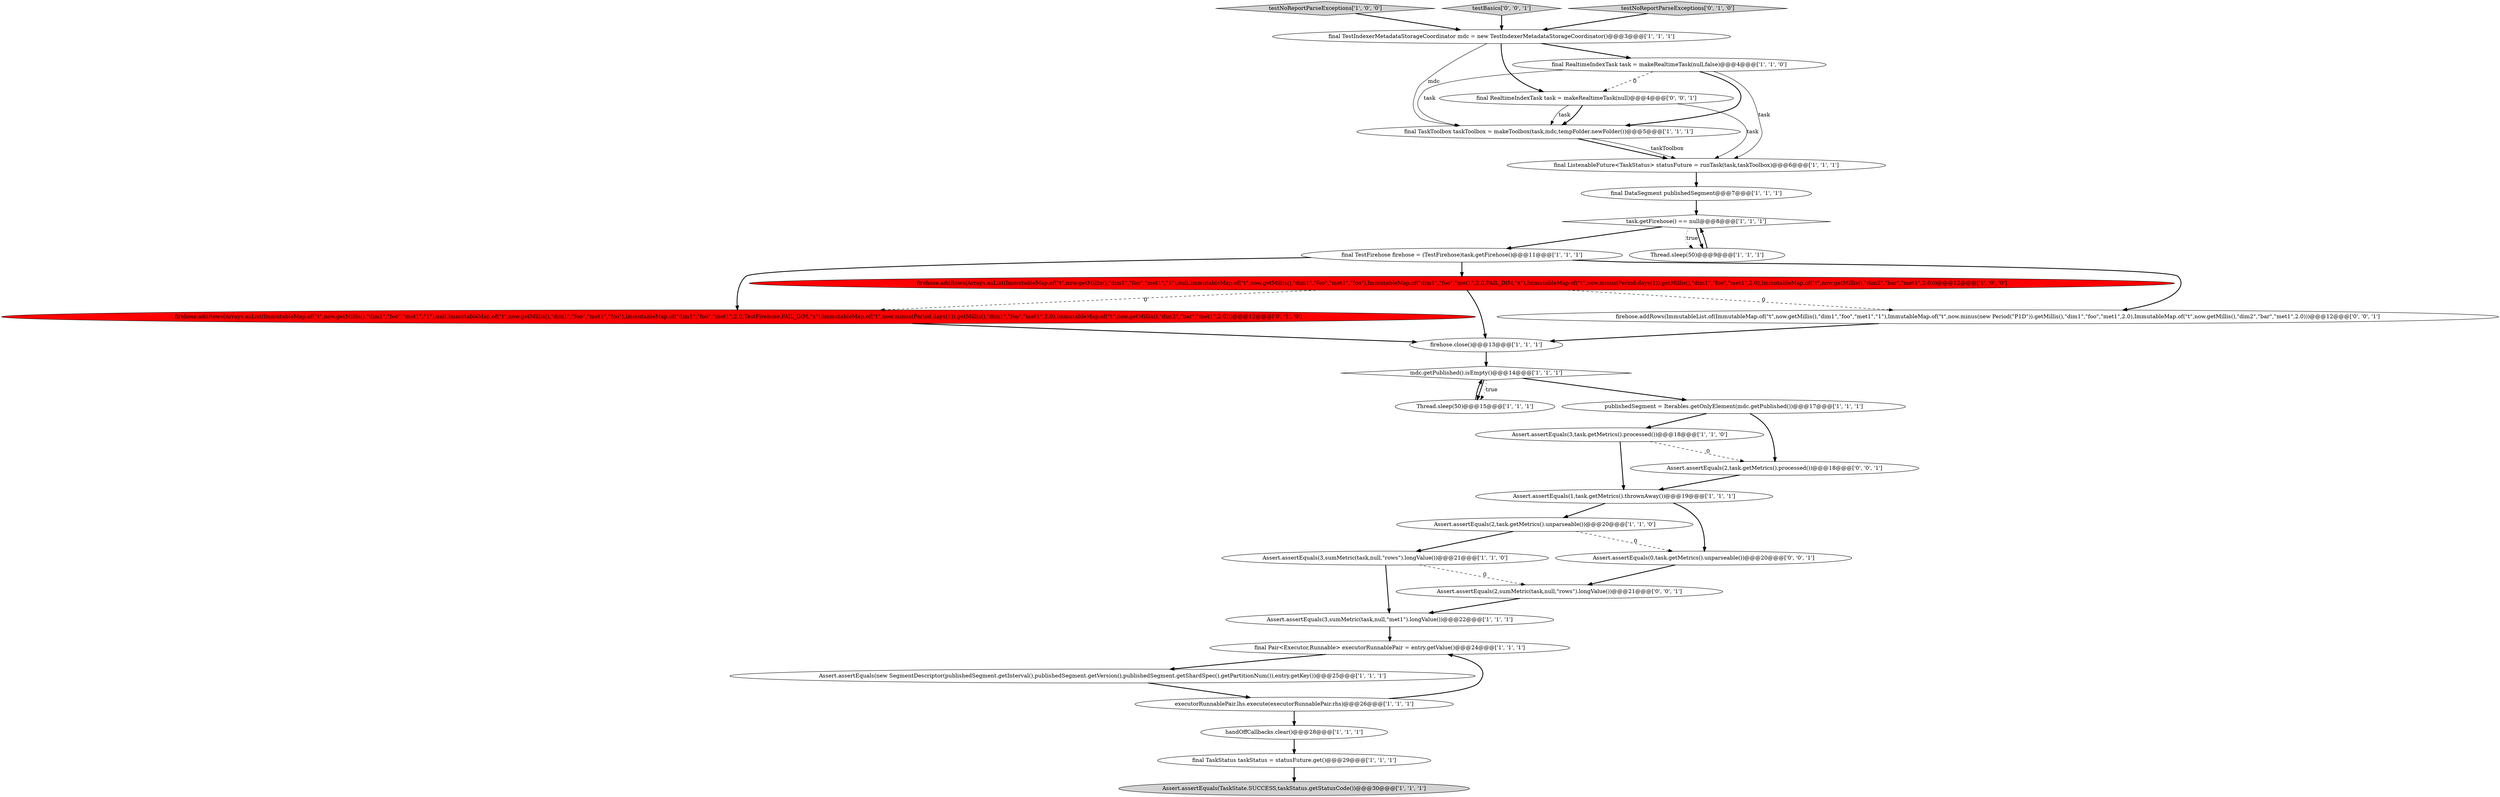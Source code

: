 digraph {
14 [style = filled, label = "final TaskToolbox taskToolbox = makeToolbox(task,mdc,tempFolder.newFolder())@@@5@@@['1', '1', '1']", fillcolor = white, shape = ellipse image = "AAA0AAABBB1BBB"];
9 [style = filled, label = "Assert.assertEquals(new SegmentDescriptor(publishedSegment.getInterval(),publishedSegment.getVersion(),publishedSegment.getShardSpec().getPartitionNum()),entry.getKey())@@@25@@@['1', '1', '1']", fillcolor = white, shape = ellipse image = "AAA0AAABBB1BBB"];
6 [style = filled, label = "Thread.sleep(50)@@@15@@@['1', '1', '1']", fillcolor = white, shape = ellipse image = "AAA0AAABBB1BBB"];
13 [style = filled, label = "Assert.assertEquals(3,sumMetric(task,null,\"met1\").longValue())@@@22@@@['1', '1', '1']", fillcolor = white, shape = ellipse image = "AAA0AAABBB1BBB"];
30 [style = filled, label = "Assert.assertEquals(2,task.getMetrics().processed())@@@18@@@['0', '0', '1']", fillcolor = white, shape = ellipse image = "AAA0AAABBB3BBB"];
22 [style = filled, label = "final TestIndexerMetadataStorageCoordinator mdc = new TestIndexerMetadataStorageCoordinator()@@@3@@@['1', '1', '1']", fillcolor = white, shape = ellipse image = "AAA0AAABBB1BBB"];
0 [style = filled, label = "Assert.assertEquals(TaskState.SUCCESS,taskStatus.getStatusCode())@@@30@@@['1', '1', '1']", fillcolor = lightgray, shape = ellipse image = "AAA0AAABBB1BBB"];
23 [style = filled, label = "Assert.assertEquals(3,task.getMetrics().processed())@@@18@@@['1', '1', '0']", fillcolor = white, shape = ellipse image = "AAA0AAABBB1BBB"];
21 [style = filled, label = "testNoReportParseExceptions['1', '0', '0']", fillcolor = lightgray, shape = diamond image = "AAA0AAABBB1BBB"];
8 [style = filled, label = "final RealtimeIndexTask task = makeRealtimeTask(null,false)@@@4@@@['1', '1', '0']", fillcolor = white, shape = ellipse image = "AAA0AAABBB1BBB"];
19 [style = filled, label = "publishedSegment = Iterables.getOnlyElement(mdc.getPublished())@@@17@@@['1', '1', '1']", fillcolor = white, shape = ellipse image = "AAA0AAABBB1BBB"];
18 [style = filled, label = "Assert.assertEquals(1,task.getMetrics().thrownAway())@@@19@@@['1', '1', '1']", fillcolor = white, shape = ellipse image = "AAA0AAABBB1BBB"];
12 [style = filled, label = "Assert.assertEquals(2,task.getMetrics().unparseable())@@@20@@@['1', '1', '0']", fillcolor = white, shape = ellipse image = "AAA0AAABBB1BBB"];
3 [style = filled, label = "final DataSegment publishedSegment@@@7@@@['1', '1', '1']", fillcolor = white, shape = ellipse image = "AAA0AAABBB1BBB"];
24 [style = filled, label = "final ListenableFuture<TaskStatus> statusFuture = runTask(task,taskToolbox)@@@6@@@['1', '1', '1']", fillcolor = white, shape = ellipse image = "AAA0AAABBB1BBB"];
1 [style = filled, label = "final TestFirehose firehose = (TestFirehose)task.getFirehose()@@@11@@@['1', '1', '1']", fillcolor = white, shape = ellipse image = "AAA0AAABBB1BBB"];
4 [style = filled, label = "firehose.close()@@@13@@@['1', '1', '1']", fillcolor = white, shape = ellipse image = "AAA0AAABBB1BBB"];
27 [style = filled, label = "final RealtimeIndexTask task = makeRealtimeTask(null)@@@4@@@['0', '0', '1']", fillcolor = white, shape = ellipse image = "AAA0AAABBB3BBB"];
10 [style = filled, label = "final TaskStatus taskStatus = statusFuture.get()@@@29@@@['1', '1', '1']", fillcolor = white, shape = ellipse image = "AAA0AAABBB1BBB"];
28 [style = filled, label = "testBasics['0', '0', '1']", fillcolor = lightgray, shape = diamond image = "AAA0AAABBB3BBB"];
20 [style = filled, label = "final Pair<Executor,Runnable> executorRunnablePair = entry.getValue()@@@24@@@['1', '1', '1']", fillcolor = white, shape = ellipse image = "AAA0AAABBB1BBB"];
31 [style = filled, label = "Assert.assertEquals(0,task.getMetrics().unparseable())@@@20@@@['0', '0', '1']", fillcolor = white, shape = ellipse image = "AAA0AAABBB3BBB"];
7 [style = filled, label = "task.getFirehose() == null@@@8@@@['1', '1', '1']", fillcolor = white, shape = diamond image = "AAA0AAABBB1BBB"];
26 [style = filled, label = "firehose.addRows(Arrays.asList(ImmutableMap.of(\"t\",now.getMillis(),\"dim1\",\"foo\",\"met1\",\"1\"),null,ImmutableMap.of(\"t\",now.getMillis(),\"dim1\",\"foo\",\"met1\",\"foo\"),ImmutableMap.of(\"dim1\",\"foo\",\"met1\",2.0,TestFirehose.FAIL_DIM,\"x\"),ImmutableMap.of(\"t\",now.minus(Period.days(1)).getMillis(),\"dim1\",\"foo\",\"met1\",2.0),ImmutableMap.of(\"t\",now.getMillis(),\"dim2\",\"bar\",\"met1\",2.0)))@@@12@@@['0', '1', '0']", fillcolor = red, shape = ellipse image = "AAA1AAABBB2BBB"];
17 [style = filled, label = "firehose.addRows(Arrays.asList(ImmutableMap.of(\"t\",now.getMillis(),\"dim1\",\"foo\",\"met1\",\"1\"),null,ImmutableMap.of(\"t\",now.getMillis(),\"dim1\",\"foo\",\"met1\",\"foo\"),ImmutableMap.of(\"dim1\",\"foo\",\"met1\",2.0,FAIL_DIM,\"x\"),ImmutableMap.of(\"t\",now.minus(Period.days(1)).getMillis(),\"dim1\",\"foo\",\"met1\",2.0),ImmutableMap.of(\"t\",now.getMillis(),\"dim2\",\"bar\",\"met1\",2.0)))@@@12@@@['1', '0', '0']", fillcolor = red, shape = ellipse image = "AAA1AAABBB1BBB"];
15 [style = filled, label = "Assert.assertEquals(3,sumMetric(task,null,\"rows\").longValue())@@@21@@@['1', '1', '0']", fillcolor = white, shape = ellipse image = "AAA0AAABBB1BBB"];
29 [style = filled, label = "firehose.addRows(ImmutableList.of(ImmutableMap.of(\"t\",now.getMillis(),\"dim1\",\"foo\",\"met1\",\"1\"),ImmutableMap.of(\"t\",now.minus(new Period(\"P1D\")).getMillis(),\"dim1\",\"foo\",\"met1\",2.0),ImmutableMap.of(\"t\",now.getMillis(),\"dim2\",\"bar\",\"met1\",2.0)))@@@12@@@['0', '0', '1']", fillcolor = white, shape = ellipse image = "AAA0AAABBB3BBB"];
32 [style = filled, label = "Assert.assertEquals(2,sumMetric(task,null,\"rows\").longValue())@@@21@@@['0', '0', '1']", fillcolor = white, shape = ellipse image = "AAA0AAABBB3BBB"];
16 [style = filled, label = "executorRunnablePair.lhs.execute(executorRunnablePair.rhs)@@@26@@@['1', '1', '1']", fillcolor = white, shape = ellipse image = "AAA0AAABBB1BBB"];
25 [style = filled, label = "testNoReportParseExceptions['0', '1', '0']", fillcolor = lightgray, shape = diamond image = "AAA0AAABBB2BBB"];
11 [style = filled, label = "mdc.getPublished().isEmpty()@@@14@@@['1', '1', '1']", fillcolor = white, shape = diamond image = "AAA0AAABBB1BBB"];
5 [style = filled, label = "handOffCallbacks.clear()@@@28@@@['1', '1', '1']", fillcolor = white, shape = ellipse image = "AAA0AAABBB1BBB"];
2 [style = filled, label = "Thread.sleep(50)@@@9@@@['1', '1', '1']", fillcolor = white, shape = ellipse image = "AAA0AAABBB1BBB"];
14->24 [style = bold, label=""];
5->10 [style = bold, label=""];
18->31 [style = bold, label=""];
8->14 [style = solid, label="task"];
7->2 [style = dotted, label="true"];
15->13 [style = bold, label=""];
29->4 [style = bold, label=""];
7->1 [style = bold, label=""];
27->14 [style = bold, label=""];
25->22 [style = bold, label=""];
20->9 [style = bold, label=""];
31->32 [style = bold, label=""];
11->6 [style = bold, label=""];
12->15 [style = bold, label=""];
18->12 [style = bold, label=""];
12->31 [style = dashed, label="0"];
8->14 [style = bold, label=""];
15->32 [style = dashed, label="0"];
22->14 [style = solid, label="mdc"];
11->19 [style = bold, label=""];
1->26 [style = bold, label=""];
17->29 [style = dashed, label="0"];
26->4 [style = bold, label=""];
30->18 [style = bold, label=""];
9->16 [style = bold, label=""];
1->17 [style = bold, label=""];
22->8 [style = bold, label=""];
8->24 [style = solid, label="task"];
22->27 [style = bold, label=""];
3->7 [style = bold, label=""];
21->22 [style = bold, label=""];
7->2 [style = bold, label=""];
14->24 [style = solid, label="taskToolbox"];
19->23 [style = bold, label=""];
6->11 [style = bold, label=""];
19->30 [style = bold, label=""];
10->0 [style = bold, label=""];
11->6 [style = dotted, label="true"];
23->30 [style = dashed, label="0"];
16->5 [style = bold, label=""];
8->27 [style = dashed, label="0"];
17->26 [style = dashed, label="0"];
2->7 [style = bold, label=""];
1->29 [style = bold, label=""];
32->13 [style = bold, label=""];
4->11 [style = bold, label=""];
27->14 [style = solid, label="task"];
16->20 [style = bold, label=""];
27->24 [style = solid, label="task"];
24->3 [style = bold, label=""];
23->18 [style = bold, label=""];
17->4 [style = bold, label=""];
28->22 [style = bold, label=""];
13->20 [style = bold, label=""];
}

